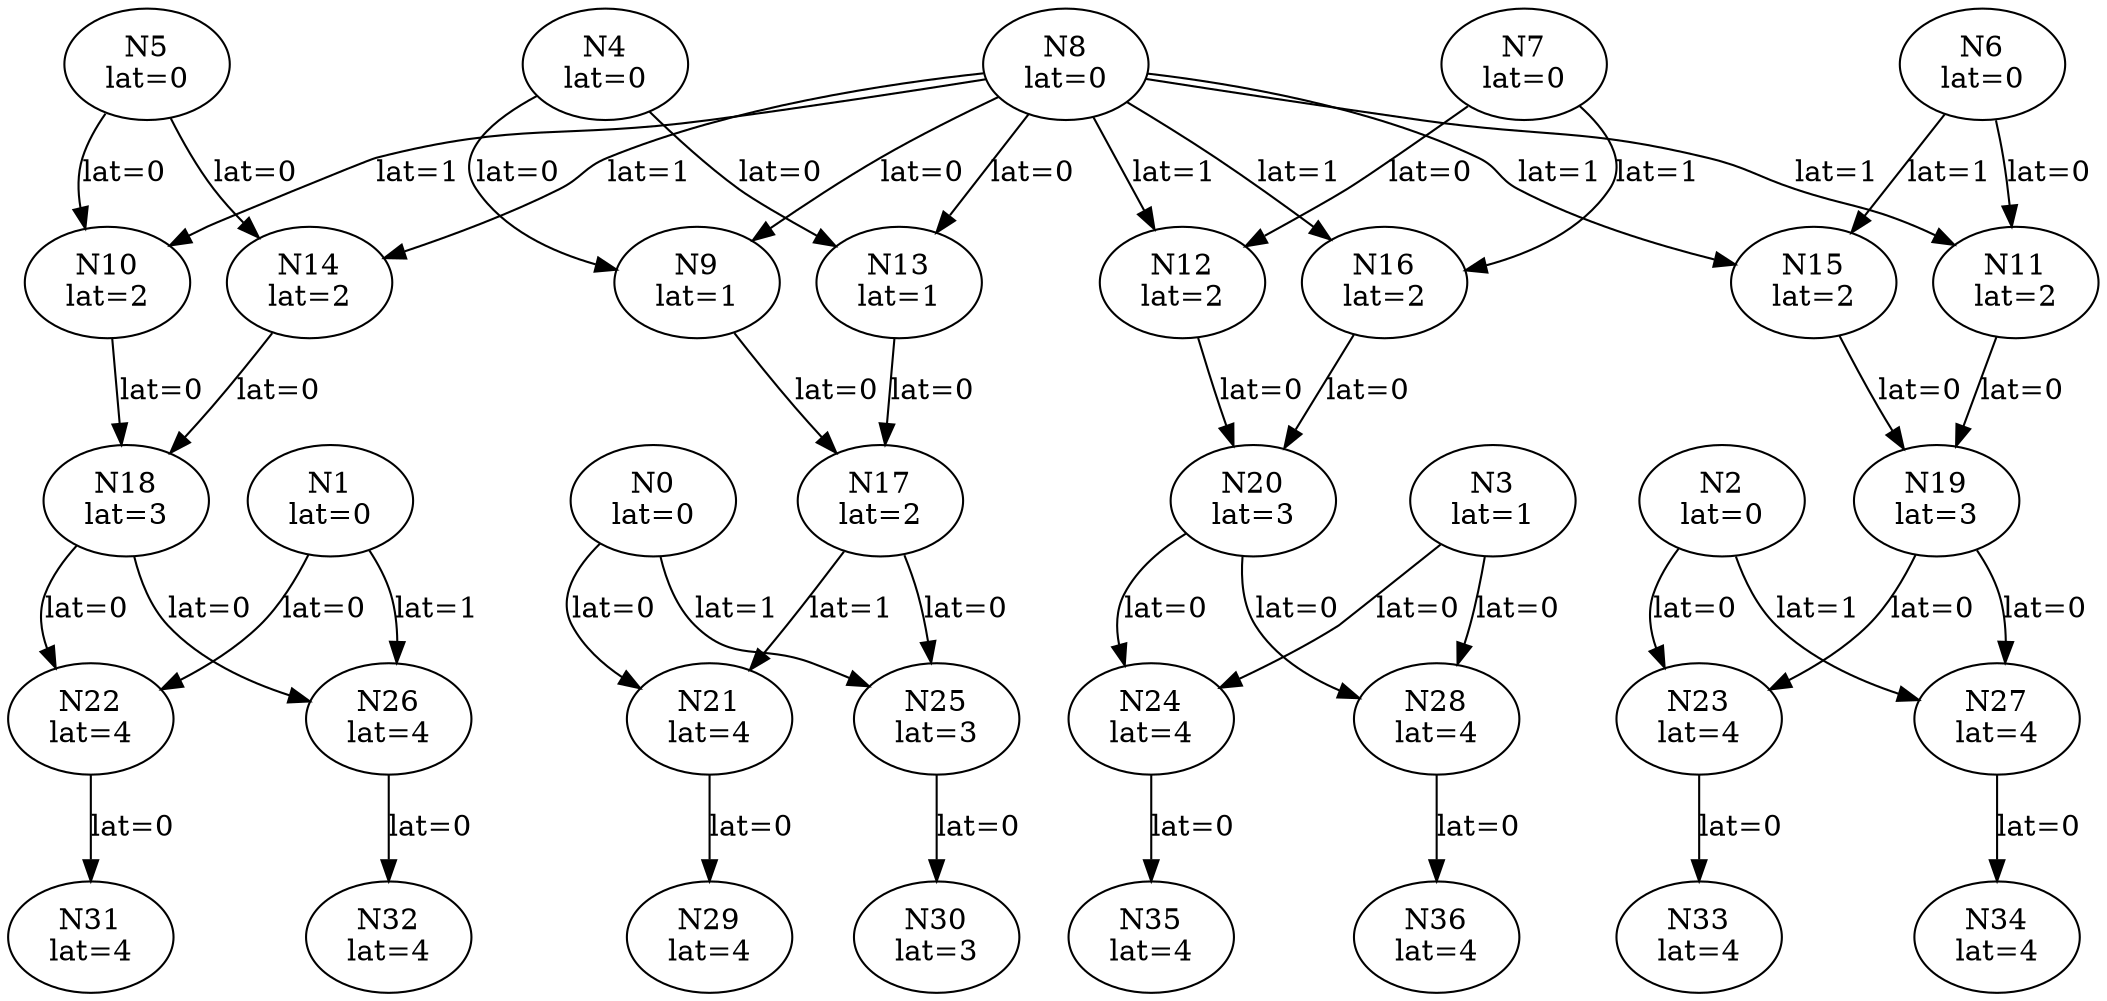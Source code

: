 Digraph G {
"N0"[label = "\N\nlat=0"];
"N1"[label = "\N\nlat=0"];
"N2"[label = "\N\nlat=0"];
"N3"[label = "\N\nlat=1"];
"N4"[label = "\N\nlat=0"];
"N5"[label = "\N\nlat=0"];
"N6"[label = "\N\nlat=0"];
"N7"[label = "\N\nlat=0"];
"N8"[label = "\N\nlat=0"];
"N29"[label = "\N\nlat=4"];
"N21"->"N29"[label = "lat=0"];
"N30"[label = "\N\nlat=3"];
"N25"->"N30"[label = "lat=0"];
"N31"[label = "\N\nlat=4"];
"N22"->"N31"[label = "lat=0"];
"N32"[label = "\N\nlat=4"];
"N26"->"N32"[label = "lat=0"];
"N33"[label = "\N\nlat=4"];
"N23"->"N33"[label = "lat=0"];
"N34"[label = "\N\nlat=4"];
"N27"->"N34"[label = "lat=0"];
"N35"[label = "\N\nlat=4"];
"N24"->"N35"[label = "lat=0"];
"N36"[label = "\N\nlat=4"];
"N28"->"N36"[label = "lat=0"];
"N9"[label = "\N\nlat=1"];
"N4"->"N9"[label = "lat=0"];
"N8"->"N9"[label = "lat=0"];
"N10"[label = "\N\nlat=2"];
"N5"->"N10"[label = "lat=0"];
"N8"->"N10"[label = "lat=1"];
"N11"[label = "\N\nlat=2"];
"N6"->"N11"[label = "lat=0"];
"N8"->"N11"[label = "lat=1"];
"N12"[label = "\N\nlat=2"];
"N7"->"N12"[label = "lat=0"];
"N8"->"N12"[label = "lat=1"];
"N13"[label = "\N\nlat=1"];
"N4"->"N13"[label = "lat=0"];
"N8"->"N13"[label = "lat=0"];
"N14"[label = "\N\nlat=2"];
"N5"->"N14"[label = "lat=0"];
"N8"->"N14"[label = "lat=1"];
"N15"[label = "\N\nlat=2"];
"N6"->"N15"[label = "lat=1"];
"N8"->"N15"[label = "lat=1"];
"N16"[label = "\N\nlat=2"];
"N7"->"N16"[label = "lat=1"];
"N8"->"N16"[label = "lat=1"];
"N17"[label = "\N\nlat=2"];
"N9"->"N17"[label = "lat=0"];
"N13"->"N17"[label = "lat=0"];
"N18"[label = "\N\nlat=3"];
"N10"->"N18"[label = "lat=0"];
"N14"->"N18"[label = "lat=0"];
"N19"[label = "\N\nlat=3"];
"N11"->"N19"[label = "lat=0"];
"N15"->"N19"[label = "lat=0"];
"N20"[label = "\N\nlat=3"];
"N12"->"N20"[label = "lat=0"];
"N16"->"N20"[label = "lat=0"];
"N21"[label = "\N\nlat=4"];
"N0"->"N21"[label = "lat=0"];
"N17"->"N21"[label = "lat=1"];
"N22"[label = "\N\nlat=4"];
"N1"->"N22"[label = "lat=0"];
"N18"->"N22"[label = "lat=0"];
"N23"[label = "\N\nlat=4"];
"N2"->"N23"[label = "lat=0"];
"N19"->"N23"[label = "lat=0"];
"N24"[label = "\N\nlat=4"];
"N3"->"N24"[label = "lat=0"];
"N20"->"N24"[label = "lat=0"];
"N25"[label = "\N\nlat=3"];
"N0"->"N25"[label = "lat=1"];
"N17"->"N25"[label = "lat=0"];
"N26"[label = "\N\nlat=4"];
"N1"->"N26"[label = "lat=1"];
"N18"->"N26"[label = "lat=0"];
"N27"[label = "\N\nlat=4"];
"N2"->"N27"[label = "lat=1"];
"N19"->"N27"[label = "lat=0"];
"N28"[label = "\N\nlat=4"];
"N3"->"N28"[label = "lat=0"];
"N20"->"N28"[label = "lat=0"];
}
